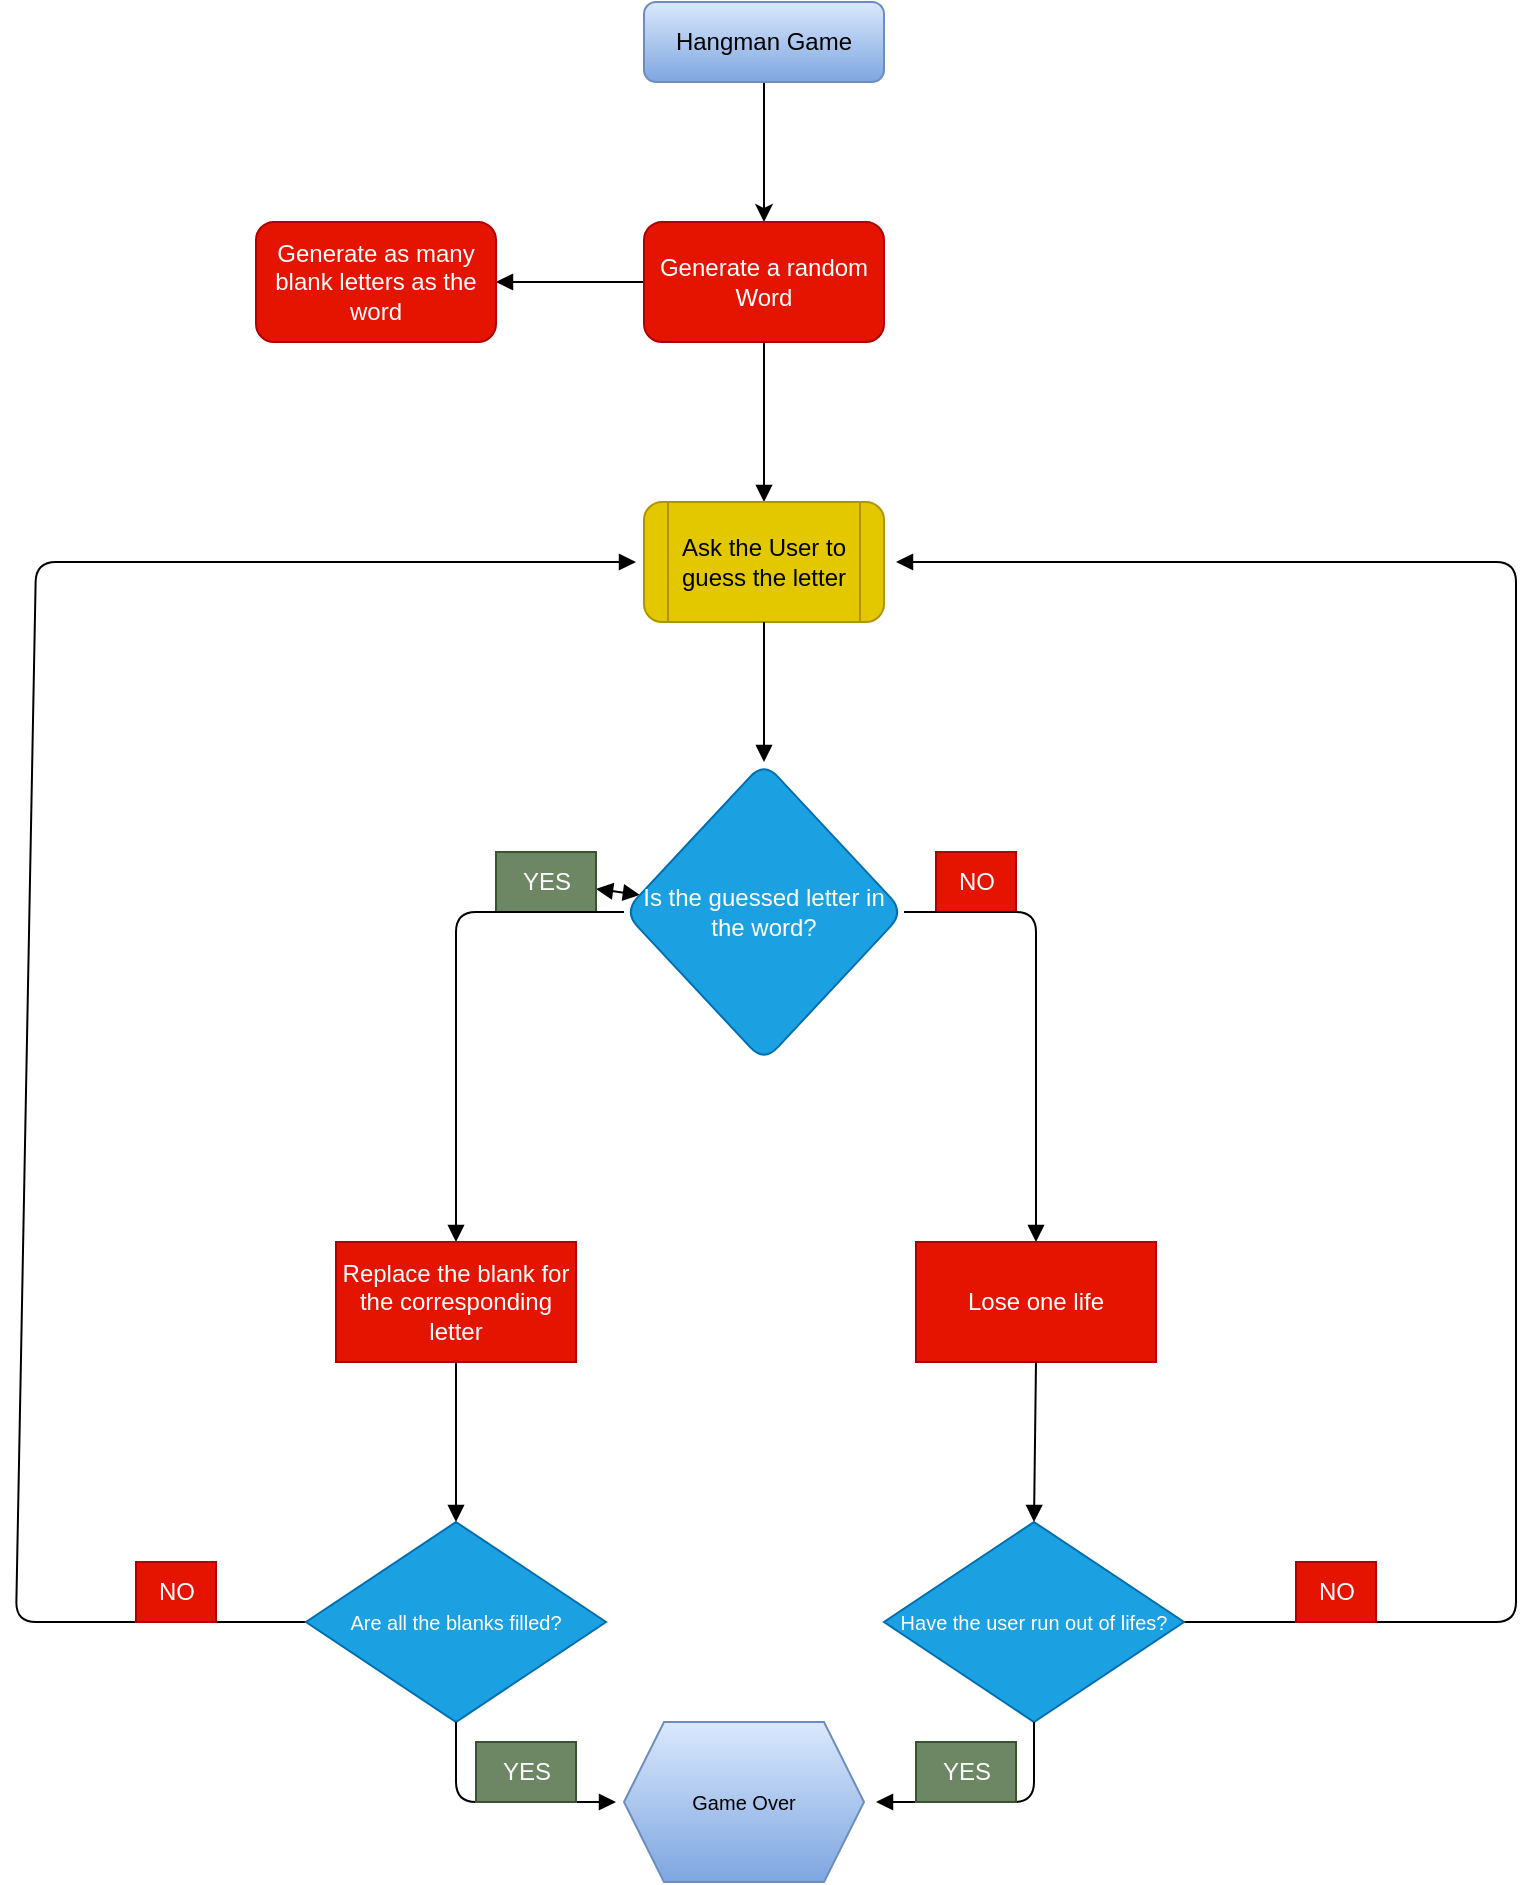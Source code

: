 <mxfile version="20.2.8" type="github">
  <diagram id="C5RBs43oDa-KdzZeNtuy" name="Page-1">
    <mxGraphModel dx="1038" dy="539" grid="1" gridSize="10" guides="1" tooltips="1" connect="1" arrows="1" fold="1" page="1" pageScale="1" pageWidth="827" pageHeight="1169" math="0" shadow="0">
      <root>
        <mxCell id="WIyWlLk6GJQsqaUBKTNV-0" />
        <mxCell id="WIyWlLk6GJQsqaUBKTNV-1" parent="WIyWlLk6GJQsqaUBKTNV-0" />
        <mxCell id="KA5u1GvjxXPXZfZGoN57-1" value="" style="edgeStyle=orthogonalEdgeStyle;rounded=0;orthogonalLoop=1;jettySize=auto;html=1;" edge="1" parent="WIyWlLk6GJQsqaUBKTNV-1" source="WIyWlLk6GJQsqaUBKTNV-3" target="KA5u1GvjxXPXZfZGoN57-0">
          <mxGeometry relative="1" as="geometry" />
        </mxCell>
        <mxCell id="WIyWlLk6GJQsqaUBKTNV-3" value="Hangman Game" style="rounded=1;whiteSpace=wrap;html=1;fontSize=12;glass=0;strokeWidth=1;shadow=0;fillColor=#dae8fc;strokeColor=#6c8ebf;gradientColor=#7ea6e0;" parent="WIyWlLk6GJQsqaUBKTNV-1" vertex="1">
          <mxGeometry x="354" y="20" width="120" height="40" as="geometry" />
        </mxCell>
        <mxCell id="KA5u1GvjxXPXZfZGoN57-3" value="" style="edgeStyle=orthogonalEdgeStyle;rounded=0;orthogonalLoop=1;jettySize=auto;html=1;strokeColor=default;endArrow=block;endFill=1;" edge="1" parent="WIyWlLk6GJQsqaUBKTNV-1" source="KA5u1GvjxXPXZfZGoN57-0" target="KA5u1GvjxXPXZfZGoN57-2">
          <mxGeometry relative="1" as="geometry" />
        </mxCell>
        <mxCell id="KA5u1GvjxXPXZfZGoN57-11" value="" style="edgeStyle=orthogonalEdgeStyle;rounded=0;orthogonalLoop=1;jettySize=auto;html=1;strokeColor=default;endArrow=block;endFill=1;" edge="1" parent="WIyWlLk6GJQsqaUBKTNV-1" source="KA5u1GvjxXPXZfZGoN57-0" target="KA5u1GvjxXPXZfZGoN57-10">
          <mxGeometry relative="1" as="geometry" />
        </mxCell>
        <mxCell id="KA5u1GvjxXPXZfZGoN57-0" value="Generate a random Word" style="rounded=1;whiteSpace=wrap;html=1;glass=0;strokeWidth=1;shadow=0;fillColor=#e51400;fontColor=#ffffff;strokeColor=#B20000;" vertex="1" parent="WIyWlLk6GJQsqaUBKTNV-1">
          <mxGeometry x="354" y="130" width="120" height="60" as="geometry" />
        </mxCell>
        <mxCell id="KA5u1GvjxXPXZfZGoN57-2" value="Generate as many blank letters as the word" style="rounded=1;whiteSpace=wrap;html=1;glass=0;strokeWidth=1;shadow=0;fillColor=#e51400;fontColor=#ffffff;strokeColor=#B20000;" vertex="1" parent="WIyWlLk6GJQsqaUBKTNV-1">
          <mxGeometry x="160" y="130" width="120" height="60" as="geometry" />
        </mxCell>
        <mxCell id="KA5u1GvjxXPXZfZGoN57-10" value="Ask the User to guess the letter" style="shape=process;whiteSpace=wrap;html=1;backgroundOutline=1;fillColor=#e3c800;strokeColor=#B09500;rounded=1;glass=0;strokeWidth=1;shadow=0;fontColor=#000000;" vertex="1" parent="WIyWlLk6GJQsqaUBKTNV-1">
          <mxGeometry x="354" y="270" width="120" height="60" as="geometry" />
        </mxCell>
        <mxCell id="KA5u1GvjxXPXZfZGoN57-62" style="edgeStyle=none;orthogonalLoop=1;jettySize=auto;html=1;exitX=0.5;exitY=0;exitDx=0;exitDy=0;entryX=0.5;entryY=1;entryDx=0;entryDy=0;strokeColor=default;fontSize=10;startArrow=block;startFill=1;endArrow=none;endFill=0;" edge="1" parent="WIyWlLk6GJQsqaUBKTNV-1" source="KA5u1GvjxXPXZfZGoN57-13" target="KA5u1GvjxXPXZfZGoN57-10">
          <mxGeometry relative="1" as="geometry" />
        </mxCell>
        <mxCell id="KA5u1GvjxXPXZfZGoN57-64" value="" style="edgeStyle=none;orthogonalLoop=1;jettySize=auto;html=1;strokeColor=default;fontSize=10;startArrow=block;startFill=1;endArrow=block;endFill=1;" edge="1" parent="WIyWlLk6GJQsqaUBKTNV-1" source="KA5u1GvjxXPXZfZGoN57-13" target="KA5u1GvjxXPXZfZGoN57-18">
          <mxGeometry relative="1" as="geometry" />
        </mxCell>
        <mxCell id="KA5u1GvjxXPXZfZGoN57-13" value="Is the guessed letter in the word?" style="rhombus;whiteSpace=wrap;html=1;fillColor=#1ba1e2;strokeColor=#006EAF;rounded=1;glass=0;strokeWidth=1;shadow=0;fontColor=#ffffff;" vertex="1" parent="WIyWlLk6GJQsqaUBKTNV-1">
          <mxGeometry x="344" y="400" width="140" height="150" as="geometry" />
        </mxCell>
        <mxCell id="KA5u1GvjxXPXZfZGoN57-16" value="NO" style="text;html=1;align=center;verticalAlign=middle;resizable=0;points=[];autosize=1;strokeColor=#B20000;fillColor=#e51400;fontColor=#ffffff;" vertex="1" parent="WIyWlLk6GJQsqaUBKTNV-1">
          <mxGeometry x="500" y="445" width="40" height="30" as="geometry" />
        </mxCell>
        <mxCell id="KA5u1GvjxXPXZfZGoN57-18" value="YES" style="text;html=1;align=center;verticalAlign=middle;resizable=0;points=[];autosize=1;strokeColor=#3A5431;fillColor=#6d8764;fontColor=#ffffff;" vertex="1" parent="WIyWlLk6GJQsqaUBKTNV-1">
          <mxGeometry x="280" y="445" width="50" height="30" as="geometry" />
        </mxCell>
        <mxCell id="KA5u1GvjxXPXZfZGoN57-61" style="edgeStyle=none;orthogonalLoop=1;jettySize=auto;html=1;exitX=0.5;exitY=0;exitDx=0;exitDy=0;entryX=0;entryY=0.5;entryDx=0;entryDy=0;strokeColor=default;fontSize=10;startArrow=block;startFill=1;endArrow=none;endFill=0;" edge="1" parent="WIyWlLk6GJQsqaUBKTNV-1" source="KA5u1GvjxXPXZfZGoN57-20" target="KA5u1GvjxXPXZfZGoN57-13">
          <mxGeometry relative="1" as="geometry">
            <Array as="points">
              <mxPoint x="260" y="475" />
            </Array>
          </mxGeometry>
        </mxCell>
        <mxCell id="KA5u1GvjxXPXZfZGoN57-20" value="Replace the blank for the corresponding letter" style="rounded=0;whiteSpace=wrap;html=1;labelBackgroundColor=none;strokeColor=#B20000;fillColor=#e51400;fontColor=#ffffff;" vertex="1" parent="WIyWlLk6GJQsqaUBKTNV-1">
          <mxGeometry x="200" y="640" width="120" height="60" as="geometry" />
        </mxCell>
        <mxCell id="KA5u1GvjxXPXZfZGoN57-60" style="edgeStyle=none;orthogonalLoop=1;jettySize=auto;html=1;exitX=0.5;exitY=0;exitDx=0;exitDy=0;entryX=1;entryY=0.5;entryDx=0;entryDy=0;strokeColor=default;fontSize=10;startArrow=block;startFill=1;endArrow=none;endFill=0;" edge="1" parent="WIyWlLk6GJQsqaUBKTNV-1" source="KA5u1GvjxXPXZfZGoN57-21" target="KA5u1GvjxXPXZfZGoN57-13">
          <mxGeometry relative="1" as="geometry">
            <Array as="points">
              <mxPoint x="550" y="475" />
            </Array>
          </mxGeometry>
        </mxCell>
        <mxCell id="KA5u1GvjxXPXZfZGoN57-21" value="Lose one life" style="rounded=0;whiteSpace=wrap;html=1;labelBackgroundColor=none;strokeColor=#B20000;fillColor=#e51400;fontColor=#ffffff;" vertex="1" parent="WIyWlLk6GJQsqaUBKTNV-1">
          <mxGeometry x="490" y="640" width="120" height="60" as="geometry" />
        </mxCell>
        <mxCell id="KA5u1GvjxXPXZfZGoN57-46" value="" style="orthogonalLoop=1;jettySize=auto;html=1;strokeColor=default;fontSize=10;endArrow=block;endFill=1;" edge="1" parent="WIyWlLk6GJQsqaUBKTNV-1" source="KA5u1GvjxXPXZfZGoN57-22">
          <mxGeometry relative="1" as="geometry">
            <mxPoint x="480" y="300" as="targetPoint" />
            <Array as="points">
              <mxPoint x="790" y="830" />
              <mxPoint x="790" y="300" />
            </Array>
          </mxGeometry>
        </mxCell>
        <mxCell id="KA5u1GvjxXPXZfZGoN57-67" style="edgeStyle=none;orthogonalLoop=1;jettySize=auto;html=1;exitX=0.5;exitY=0;exitDx=0;exitDy=0;entryX=0.5;entryY=1;entryDx=0;entryDy=0;strokeColor=default;fontSize=10;startArrow=block;startFill=1;endArrow=none;endFill=0;" edge="1" parent="WIyWlLk6GJQsqaUBKTNV-1" source="KA5u1GvjxXPXZfZGoN57-22" target="KA5u1GvjxXPXZfZGoN57-21">
          <mxGeometry relative="1" as="geometry" />
        </mxCell>
        <mxCell id="KA5u1GvjxXPXZfZGoN57-22" value="&lt;div style=&quot;&quot;&gt;&lt;span style=&quot;background-color: initial;&quot;&gt;&lt;font style=&quot;font-size: 10px;&quot;&gt;Have the user run out of lifes?&lt;/font&gt;&lt;/span&gt;&lt;/div&gt;" style="rhombus;whiteSpace=wrap;html=1;rounded=0;labelBackgroundColor=none;align=center;fillColor=#1ba1e2;fontColor=#ffffff;strokeColor=#006EAF;" vertex="1" parent="WIyWlLk6GJQsqaUBKTNV-1">
          <mxGeometry x="474" y="780" width="150" height="100" as="geometry" />
        </mxCell>
        <mxCell id="KA5u1GvjxXPXZfZGoN57-48" value="" style="edgeStyle=none;orthogonalLoop=1;jettySize=auto;html=1;strokeColor=default;fontSize=10;endArrow=none;endFill=0;startArrow=block;startFill=1;" edge="1" parent="WIyWlLk6GJQsqaUBKTNV-1" source="KA5u1GvjxXPXZfZGoN57-47" target="KA5u1GvjxXPXZfZGoN57-20">
          <mxGeometry relative="1" as="geometry" />
        </mxCell>
        <mxCell id="KA5u1GvjxXPXZfZGoN57-50" value="" style="edgeStyle=none;orthogonalLoop=1;jettySize=auto;html=1;strokeColor=default;fontSize=10;endArrow=block;endFill=1;exitX=0;exitY=0.5;exitDx=0;exitDy=0;" edge="1" parent="WIyWlLk6GJQsqaUBKTNV-1" source="KA5u1GvjxXPXZfZGoN57-47">
          <mxGeometry relative="1" as="geometry">
            <mxPoint x="40" y="840" as="sourcePoint" />
            <mxPoint x="350" y="300" as="targetPoint" />
            <Array as="points">
              <mxPoint x="40" y="830" />
              <mxPoint x="50" y="300" />
            </Array>
          </mxGeometry>
        </mxCell>
        <mxCell id="KA5u1GvjxXPXZfZGoN57-47" value="&lt;div style=&quot;&quot;&gt;&lt;span style=&quot;background-color: initial;&quot;&gt;&lt;font style=&quot;font-size: 10px;&quot;&gt;Are all the blanks filled?&lt;/font&gt;&lt;/span&gt;&lt;/div&gt;" style="rhombus;whiteSpace=wrap;html=1;rounded=0;labelBackgroundColor=none;align=center;fillColor=#1ba1e2;fontColor=#ffffff;strokeColor=#006EAF;" vertex="1" parent="WIyWlLk6GJQsqaUBKTNV-1">
          <mxGeometry x="185" y="780" width="150" height="100" as="geometry" />
        </mxCell>
        <mxCell id="KA5u1GvjxXPXZfZGoN57-51" value="NO" style="text;html=1;align=center;verticalAlign=middle;resizable=0;points=[];autosize=1;strokeColor=#B20000;fillColor=#e51400;fontColor=#ffffff;" vertex="1" parent="WIyWlLk6GJQsqaUBKTNV-1">
          <mxGeometry x="680" y="800" width="40" height="30" as="geometry" />
        </mxCell>
        <mxCell id="KA5u1GvjxXPXZfZGoN57-52" value="NO" style="text;html=1;align=center;verticalAlign=middle;resizable=0;points=[];autosize=1;strokeColor=#B20000;fillColor=#e51400;fontColor=#ffffff;" vertex="1" parent="WIyWlLk6GJQsqaUBKTNV-1">
          <mxGeometry x="100" y="800" width="40" height="30" as="geometry" />
        </mxCell>
        <mxCell id="KA5u1GvjxXPXZfZGoN57-56" style="edgeStyle=none;orthogonalLoop=1;jettySize=auto;html=1;entryX=0.5;entryY=1;entryDx=0;entryDy=0;strokeColor=default;fontSize=10;endArrow=none;endFill=0;startArrow=block;startFill=1;" edge="1" parent="WIyWlLk6GJQsqaUBKTNV-1" target="KA5u1GvjxXPXZfZGoN57-47">
          <mxGeometry relative="1" as="geometry">
            <mxPoint x="340" y="920" as="sourcePoint" />
            <Array as="points">
              <mxPoint x="260" y="920" />
            </Array>
          </mxGeometry>
        </mxCell>
        <mxCell id="KA5u1GvjxXPXZfZGoN57-57" style="edgeStyle=none;orthogonalLoop=1;jettySize=auto;html=1;entryX=0.5;entryY=1;entryDx=0;entryDy=0;strokeColor=default;fontSize=10;startArrow=block;startFill=1;endArrow=none;endFill=0;" edge="1" parent="WIyWlLk6GJQsqaUBKTNV-1" target="KA5u1GvjxXPXZfZGoN57-22">
          <mxGeometry relative="1" as="geometry">
            <mxPoint x="470" y="920" as="sourcePoint" />
            <Array as="points">
              <mxPoint x="549" y="920" />
            </Array>
          </mxGeometry>
        </mxCell>
        <mxCell id="KA5u1GvjxXPXZfZGoN57-63" value="Game Over" style="shape=hexagon;perimeter=hexagonPerimeter2;whiteSpace=wrap;html=1;fixedSize=1;labelBackgroundColor=none;strokeColor=#6c8ebf;fontSize=10;fillColor=#dae8fc;gradientColor=#7ea6e0;" vertex="1" parent="WIyWlLk6GJQsqaUBKTNV-1">
          <mxGeometry x="344" y="880" width="120" height="80" as="geometry" />
        </mxCell>
        <mxCell id="KA5u1GvjxXPXZfZGoN57-65" value="YES" style="text;html=1;align=center;verticalAlign=middle;resizable=0;points=[];autosize=1;strokeColor=#3A5431;fillColor=#6d8764;fontColor=#ffffff;" vertex="1" parent="WIyWlLk6GJQsqaUBKTNV-1">
          <mxGeometry x="270" y="890" width="50" height="30" as="geometry" />
        </mxCell>
        <mxCell id="KA5u1GvjxXPXZfZGoN57-66" value="YES" style="text;html=1;align=center;verticalAlign=middle;resizable=0;points=[];autosize=1;strokeColor=#3A5431;fillColor=#6d8764;fontColor=#ffffff;" vertex="1" parent="WIyWlLk6GJQsqaUBKTNV-1">
          <mxGeometry x="490" y="890" width="50" height="30" as="geometry" />
        </mxCell>
      </root>
    </mxGraphModel>
  </diagram>
</mxfile>
